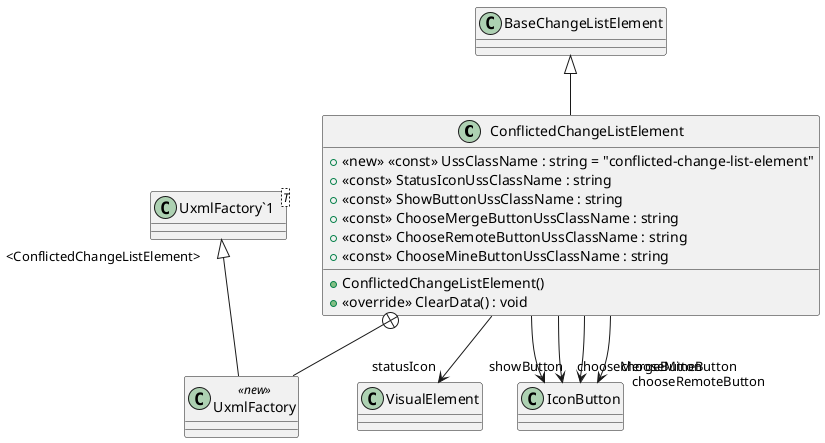 @startuml
class ConflictedChangeListElement {
    + <<new>> <<const>> UssClassName : string = "conflicted-change-list-element"
    + <<const>> StatusIconUssClassName : string
    + <<const>> ShowButtonUssClassName : string
    + <<const>> ChooseMergeButtonUssClassName : string
    + <<const>> ChooseRemoteButtonUssClassName : string
    + <<const>> ChooseMineButtonUssClassName : string
    + ConflictedChangeListElement()
    + <<override>> ClearData() : void
}
class UxmlFactory <<new>> {
}
class "UxmlFactory`1"<T> {
}
BaseChangeListElement <|-- ConflictedChangeListElement
ConflictedChangeListElement --> "statusIcon" VisualElement
ConflictedChangeListElement --> "showButton" IconButton
ConflictedChangeListElement --> "chooseMergeButton" IconButton
ConflictedChangeListElement --> "chooseRemoteButton" IconButton
ConflictedChangeListElement --> "chooseMineButton" IconButton
ConflictedChangeListElement +-- UxmlFactory
"UxmlFactory`1" "<ConflictedChangeListElement>" <|-- UxmlFactory
@enduml
